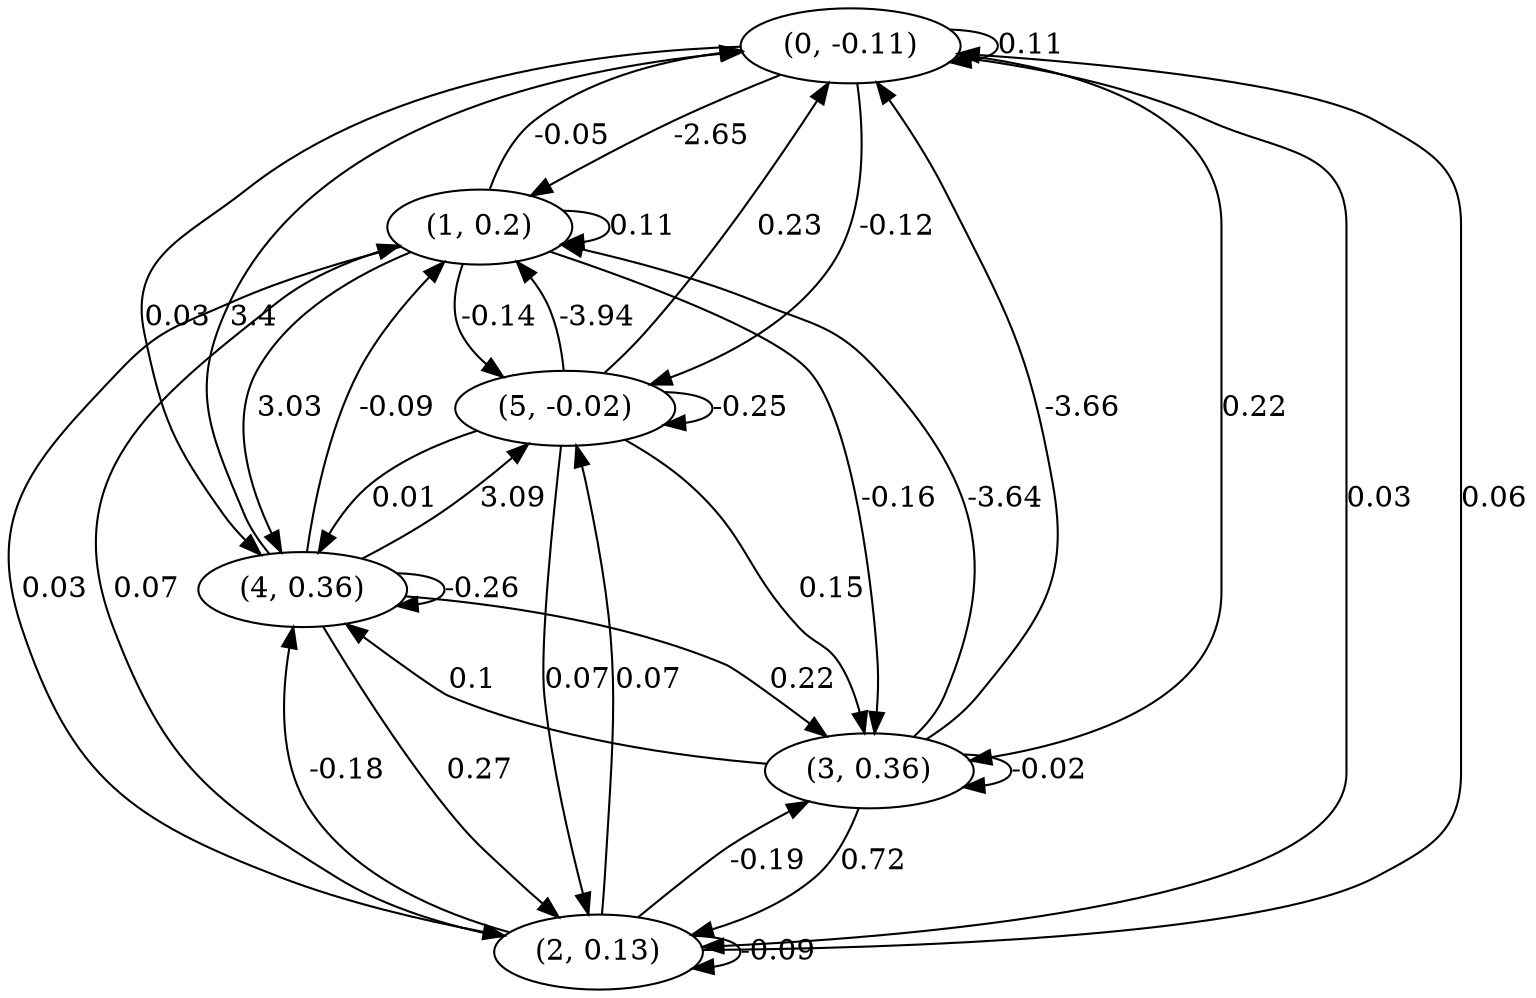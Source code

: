 digraph {
    0 [ label = "(0, -0.11)" ]
    1 [ label = "(1, 0.2)" ]
    2 [ label = "(2, 0.13)" ]
    3 [ label = "(3, 0.36)" ]
    4 [ label = "(4, 0.36)" ]
    5 [ label = "(5, -0.02)" ]
    0 -> 0 [ label = "0.11" ]
    1 -> 1 [ label = "0.11" ]
    2 -> 2 [ label = "-0.09" ]
    3 -> 3 [ label = "-0.02" ]
    4 -> 4 [ label = "-0.26" ]
    5 -> 5 [ label = "-0.25" ]
    1 -> 0 [ label = "-0.05" ]
    2 -> 0 [ label = "0.06" ]
    3 -> 0 [ label = "-3.66" ]
    4 -> 0 [ label = "3.4" ]
    5 -> 0 [ label = "0.23" ]
    0 -> 1 [ label = "-2.65" ]
    2 -> 1 [ label = "0.07" ]
    3 -> 1 [ label = "-3.64" ]
    4 -> 1 [ label = "-0.09" ]
    5 -> 1 [ label = "-3.94" ]
    0 -> 2 [ label = "0.03" ]
    1 -> 2 [ label = "0.03" ]
    3 -> 2 [ label = "0.72" ]
    4 -> 2 [ label = "0.27" ]
    5 -> 2 [ label = "0.07" ]
    0 -> 3 [ label = "0.22" ]
    1 -> 3 [ label = "-0.16" ]
    2 -> 3 [ label = "-0.19" ]
    4 -> 3 [ label = "0.22" ]
    5 -> 3 [ label = "0.15" ]
    0 -> 4 [ label = "0.03" ]
    1 -> 4 [ label = "3.03" ]
    2 -> 4 [ label = "-0.18" ]
    3 -> 4 [ label = "0.1" ]
    5 -> 4 [ label = "0.01" ]
    0 -> 5 [ label = "-0.12" ]
    1 -> 5 [ label = "-0.14" ]
    2 -> 5 [ label = "0.07" ]
    4 -> 5 [ label = "3.09" ]
}

